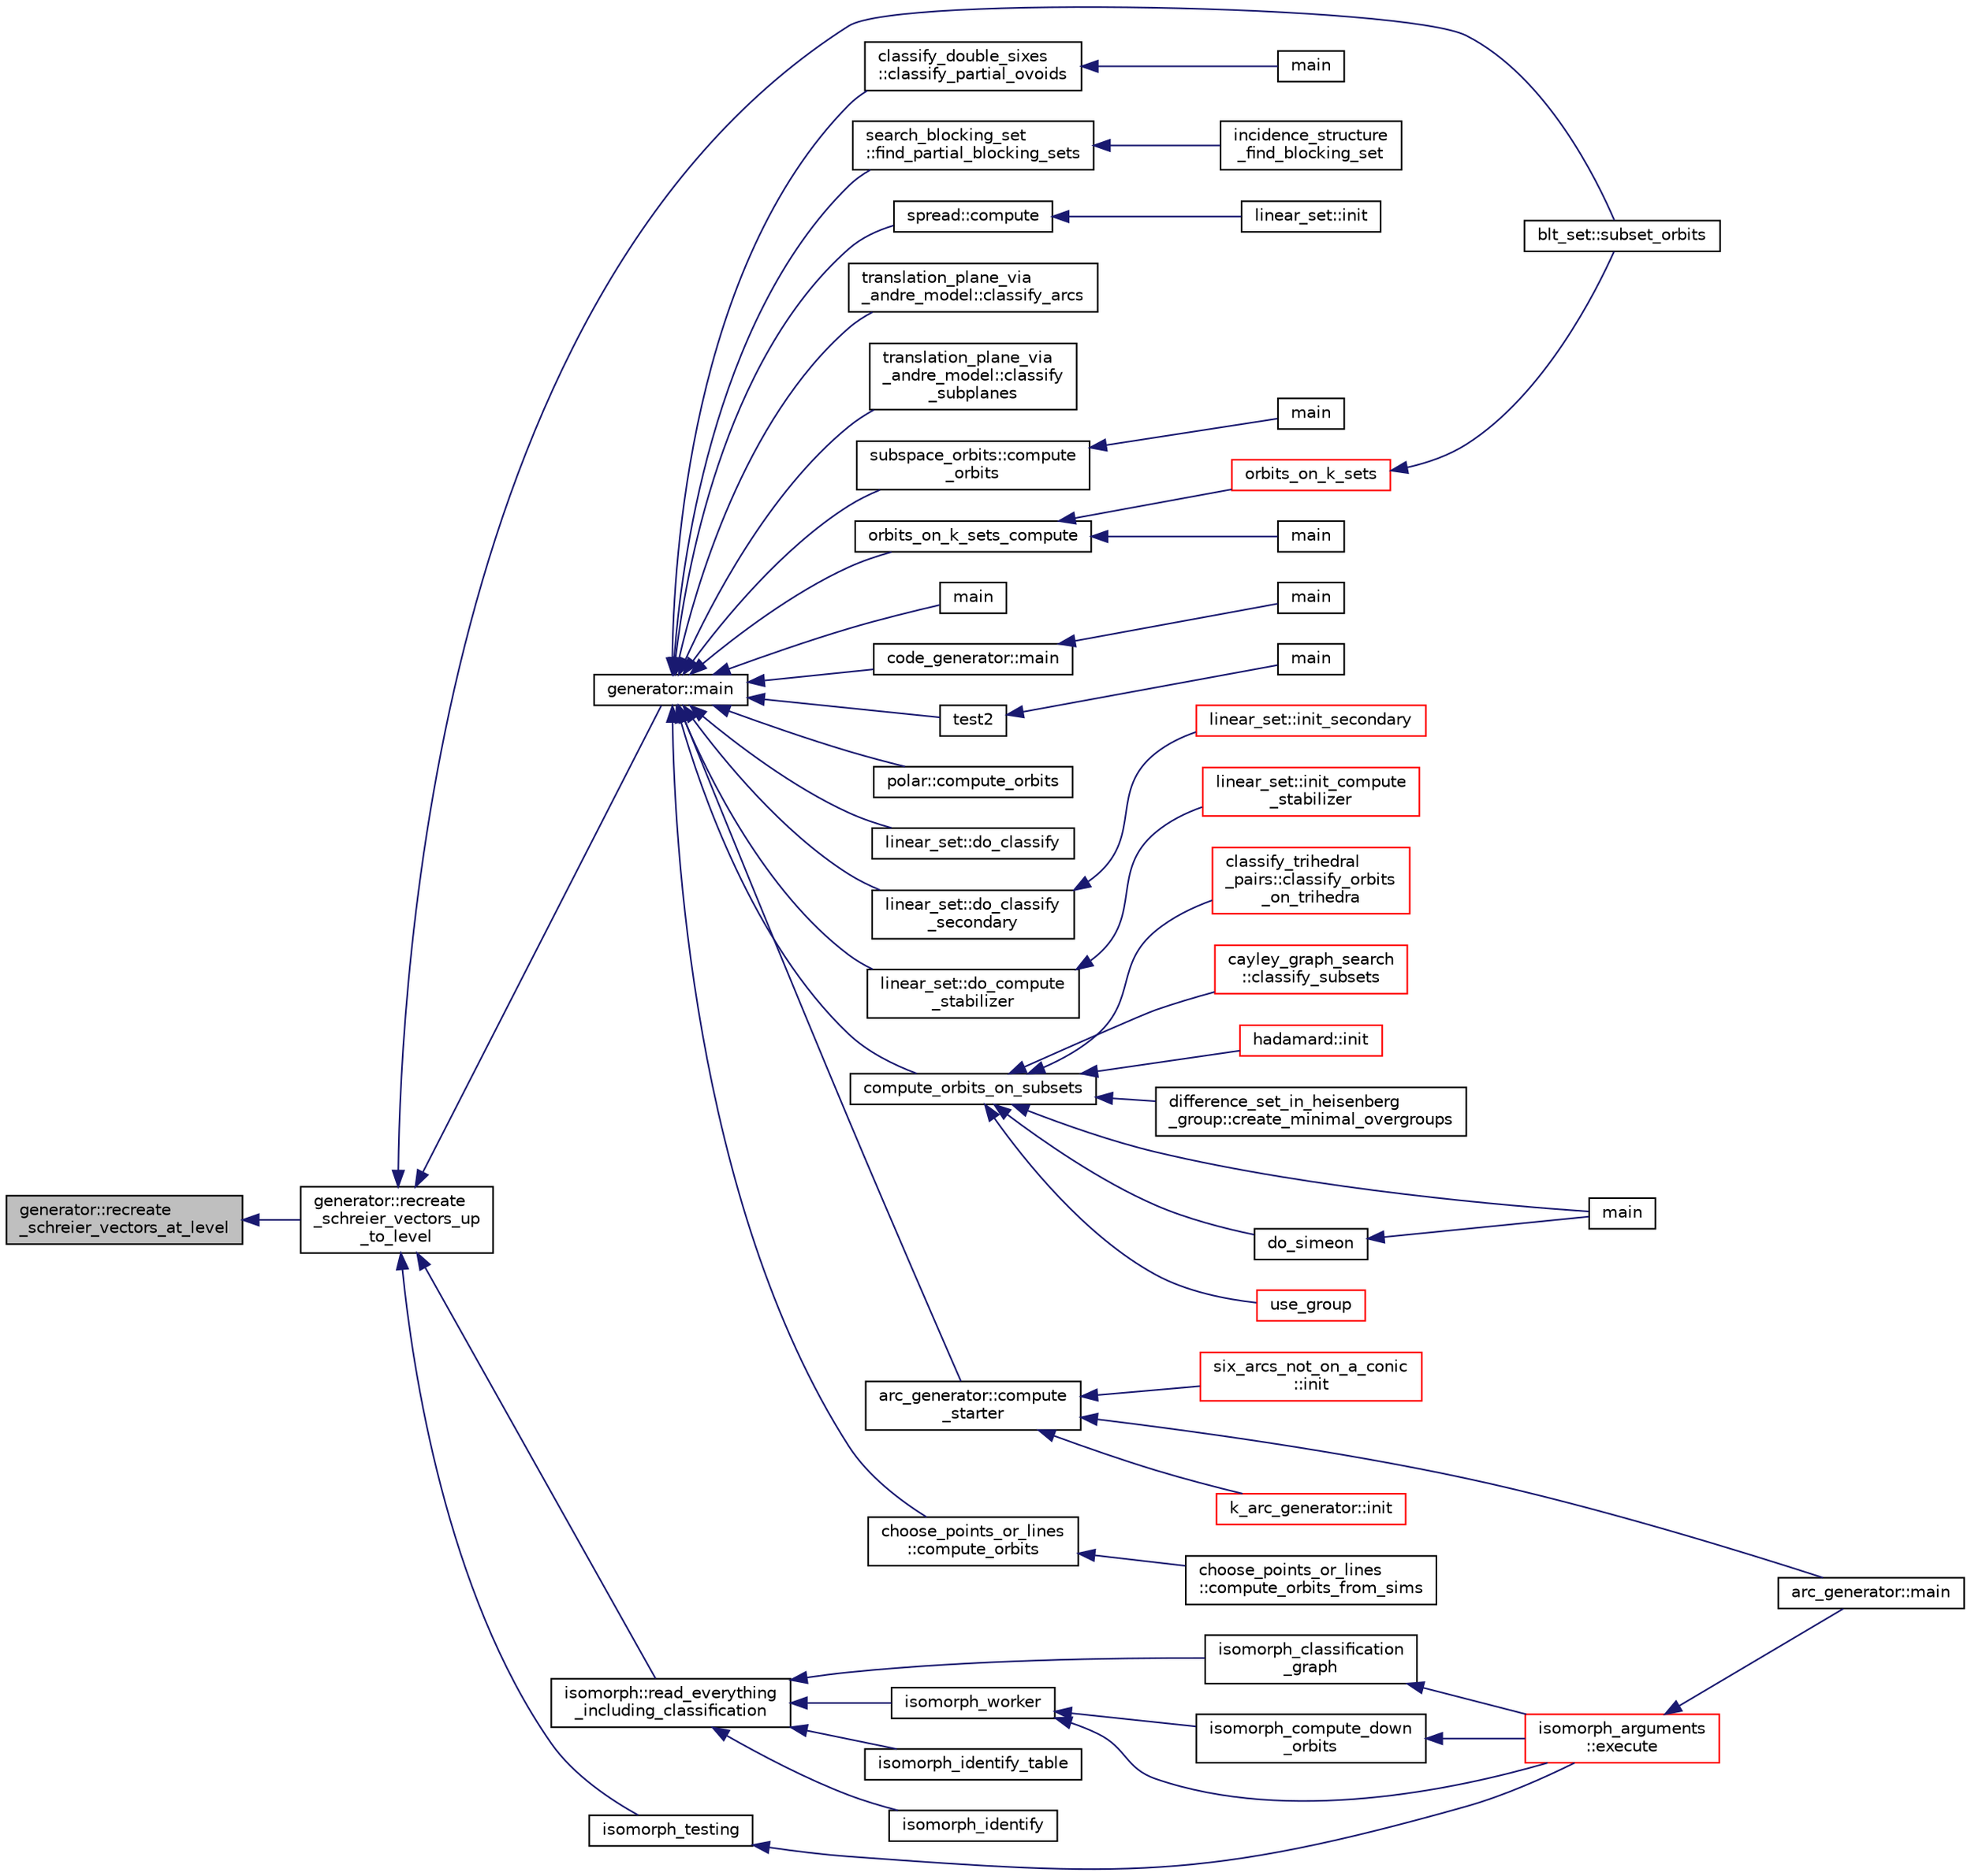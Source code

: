 digraph "generator::recreate_schreier_vectors_at_level"
{
  edge [fontname="Helvetica",fontsize="10",labelfontname="Helvetica",labelfontsize="10"];
  node [fontname="Helvetica",fontsize="10",shape=record];
  rankdir="LR";
  Node20527 [label="generator::recreate\l_schreier_vectors_at_level",height=0.2,width=0.4,color="black", fillcolor="grey75", style="filled", fontcolor="black"];
  Node20527 -> Node20528 [dir="back",color="midnightblue",fontsize="10",style="solid",fontname="Helvetica"];
  Node20528 [label="generator::recreate\l_schreier_vectors_up\l_to_level",height=0.2,width=0.4,color="black", fillcolor="white", style="filled",URL="$d7/d73/classgenerator.html#a2ca7599e91bb012d41153aec95f081f7"];
  Node20528 -> Node20529 [dir="back",color="midnightblue",fontsize="10",style="solid",fontname="Helvetica"];
  Node20529 [label="blt_set::subset_orbits",height=0.2,width=0.4,color="black", fillcolor="white", style="filled",URL="$d1/d3d/classblt__set.html#af8f79fc4346244acfa0e2c2d23c36993"];
  Node20528 -> Node20530 [dir="back",color="midnightblue",fontsize="10",style="solid",fontname="Helvetica"];
  Node20530 [label="generator::main",height=0.2,width=0.4,color="black", fillcolor="white", style="filled",URL="$d7/d73/classgenerator.html#a01abff8e9f231bf0d82e2e8e0061f242"];
  Node20530 -> Node20531 [dir="back",color="midnightblue",fontsize="10",style="solid",fontname="Helvetica"];
  Node20531 [label="main",height=0.2,width=0.4,color="black", fillcolor="white", style="filled",URL="$d2/d11/codes_8h.html#a217dbf8b442f20279ea00b898af96f52"];
  Node20530 -> Node20532 [dir="back",color="midnightblue",fontsize="10",style="solid",fontname="Helvetica"];
  Node20532 [label="code_generator::main",height=0.2,width=0.4,color="black", fillcolor="white", style="filled",URL="$db/d37/classcode__generator.html#ab3cf3a306e4032c2b471ac95321c599f"];
  Node20532 -> Node20533 [dir="back",color="midnightblue",fontsize="10",style="solid",fontname="Helvetica"];
  Node20533 [label="main",height=0.2,width=0.4,color="black", fillcolor="white", style="filled",URL="$d4/d4f/codes_8_c.html#a217dbf8b442f20279ea00b898af96f52"];
  Node20530 -> Node20534 [dir="back",color="midnightblue",fontsize="10",style="solid",fontname="Helvetica"];
  Node20534 [label="test2",height=0.2,width=0.4,color="black", fillcolor="white", style="filled",URL="$d9/db0/factor__space_8_c.html#a39d73a812e5fd8f1bc111e948368cb10"];
  Node20534 -> Node20535 [dir="back",color="midnightblue",fontsize="10",style="solid",fontname="Helvetica"];
  Node20535 [label="main",height=0.2,width=0.4,color="black", fillcolor="white", style="filled",URL="$d9/db0/factor__space_8_c.html#a3c04138a5bfe5d72780bb7e82a18e627"];
  Node20530 -> Node20536 [dir="back",color="midnightblue",fontsize="10",style="solid",fontname="Helvetica"];
  Node20536 [label="polar::compute_orbits",height=0.2,width=0.4,color="black", fillcolor="white", style="filled",URL="$da/d1c/classpolar.html#ac4c3c4f95d14c74ff4a3ec3f3479a1da"];
  Node20530 -> Node20537 [dir="back",color="midnightblue",fontsize="10",style="solid",fontname="Helvetica"];
  Node20537 [label="linear_set::do_classify",height=0.2,width=0.4,color="black", fillcolor="white", style="filled",URL="$dd/d86/classlinear__set.html#a3eb2dbce7fa8b71901dfc12f288ddd0c"];
  Node20530 -> Node20538 [dir="back",color="midnightblue",fontsize="10",style="solid",fontname="Helvetica"];
  Node20538 [label="linear_set::do_classify\l_secondary",height=0.2,width=0.4,color="black", fillcolor="white", style="filled",URL="$dd/d86/classlinear__set.html#a47eb7f9995f3343abd3bdfbf9a9a9162"];
  Node20538 -> Node20539 [dir="back",color="midnightblue",fontsize="10",style="solid",fontname="Helvetica"];
  Node20539 [label="linear_set::init_secondary",height=0.2,width=0.4,color="red", fillcolor="white", style="filled",URL="$dd/d86/classlinear__set.html#a7bf8cd7805559b5762921687a7c1ed97"];
  Node20530 -> Node20541 [dir="back",color="midnightblue",fontsize="10",style="solid",fontname="Helvetica"];
  Node20541 [label="linear_set::do_compute\l_stabilizer",height=0.2,width=0.4,color="black", fillcolor="white", style="filled",URL="$dd/d86/classlinear__set.html#ae8f58ded28fb5370f4459cca42b7463b"];
  Node20541 -> Node20542 [dir="back",color="midnightblue",fontsize="10",style="solid",fontname="Helvetica"];
  Node20542 [label="linear_set::init_compute\l_stabilizer",height=0.2,width=0.4,color="red", fillcolor="white", style="filled",URL="$dd/d86/classlinear__set.html#a0cc3eaec1896fdc977b62e94623b055b"];
  Node20530 -> Node20544 [dir="back",color="midnightblue",fontsize="10",style="solid",fontname="Helvetica"];
  Node20544 [label="compute_orbits_on_subsets",height=0.2,width=0.4,color="black", fillcolor="white", style="filled",URL="$d3/d35/snakes__and__ladders__global_8_c.html#af33697aede0480110b1227f727252637"];
  Node20544 -> Node20545 [dir="back",color="midnightblue",fontsize="10",style="solid",fontname="Helvetica"];
  Node20545 [label="cayley_graph_search\l::classify_subsets",height=0.2,width=0.4,color="red", fillcolor="white", style="filled",URL="$de/dae/classcayley__graph__search.html#a4cf8a90752e018a281481ac80ad52c4b"];
  Node20544 -> Node20548 [dir="back",color="midnightblue",fontsize="10",style="solid",fontname="Helvetica"];
  Node20548 [label="hadamard::init",height=0.2,width=0.4,color="red", fillcolor="white", style="filled",URL="$d7/dbb/classhadamard.html#a16af359850b8bdd0d2a73e260d496c33"];
  Node20544 -> Node20550 [dir="back",color="midnightblue",fontsize="10",style="solid",fontname="Helvetica"];
  Node20550 [label="difference_set_in_heisenberg\l_group::create_minimal_overgroups",height=0.2,width=0.4,color="black", fillcolor="white", style="filled",URL="$de/d8a/classdifference__set__in__heisenberg__group.html#a9bde5ad5da3ebaebf98fbfd3e8110b79"];
  Node20544 -> Node20551 [dir="back",color="midnightblue",fontsize="10",style="solid",fontname="Helvetica"];
  Node20551 [label="main",height=0.2,width=0.4,color="black", fillcolor="white", style="filled",URL="$d5/d13/simeon_8_c.html#ae66f6b31b5ad750f1fe042a706a4e3d4"];
  Node20544 -> Node20552 [dir="back",color="midnightblue",fontsize="10",style="solid",fontname="Helvetica"];
  Node20552 [label="do_simeon",height=0.2,width=0.4,color="black", fillcolor="white", style="filled",URL="$d5/d13/simeon_8_c.html#a36cf3f9cb484fa44da7a7dfcbe9385d0"];
  Node20552 -> Node20551 [dir="back",color="midnightblue",fontsize="10",style="solid",fontname="Helvetica"];
  Node20544 -> Node20553 [dir="back",color="midnightblue",fontsize="10",style="solid",fontname="Helvetica"];
  Node20553 [label="use_group",height=0.2,width=0.4,color="red", fillcolor="white", style="filled",URL="$d9/d9f/all__cliques_8_c.html#aba62531e97173264c39afe2c7857af31"];
  Node20544 -> Node20555 [dir="back",color="midnightblue",fontsize="10",style="solid",fontname="Helvetica"];
  Node20555 [label="classify_trihedral\l_pairs::classify_orbits\l_on_trihedra",height=0.2,width=0.4,color="red", fillcolor="white", style="filled",URL="$d1/d21/classclassify__trihedral__pairs.html#a99625621bfba4bb65b3d60304b306539"];
  Node20530 -> Node20562 [dir="back",color="midnightblue",fontsize="10",style="solid",fontname="Helvetica"];
  Node20562 [label="orbits_on_k_sets_compute",height=0.2,width=0.4,color="black", fillcolor="white", style="filled",URL="$d3/d35/snakes__and__ladders__global_8_c.html#a96743526b15703539d544499276aaa71"];
  Node20562 -> Node20563 [dir="back",color="midnightblue",fontsize="10",style="solid",fontname="Helvetica"];
  Node20563 [label="main",height=0.2,width=0.4,color="black", fillcolor="white", style="filled",URL="$d9/d5f/example__fano__plane_8_c.html#ae66f6b31b5ad750f1fe042a706a4e3d4"];
  Node20562 -> Node20564 [dir="back",color="midnightblue",fontsize="10",style="solid",fontname="Helvetica"];
  Node20564 [label="orbits_on_k_sets",height=0.2,width=0.4,color="red", fillcolor="white", style="filled",URL="$d3/d35/snakes__and__ladders__global_8_c.html#afe3d79116aa8b4d1a93d444a3a979b6e"];
  Node20564 -> Node20529 [dir="back",color="midnightblue",fontsize="10",style="solid",fontname="Helvetica"];
  Node20530 -> Node20572 [dir="back",color="midnightblue",fontsize="10",style="solid",fontname="Helvetica"];
  Node20572 [label="arc_generator::compute\l_starter",height=0.2,width=0.4,color="black", fillcolor="white", style="filled",URL="$d4/d21/classarc__generator.html#aad1dcec3a1c302e743d574bd1ac857d9"];
  Node20572 -> Node20571 [dir="back",color="midnightblue",fontsize="10",style="solid",fontname="Helvetica"];
  Node20571 [label="arc_generator::main",height=0.2,width=0.4,color="black", fillcolor="white", style="filled",URL="$d4/d21/classarc__generator.html#ad80140b51b165dad1fe6ab232be7829a"];
  Node20572 -> Node20573 [dir="back",color="midnightblue",fontsize="10",style="solid",fontname="Helvetica"];
  Node20573 [label="k_arc_generator::init",height=0.2,width=0.4,color="red", fillcolor="white", style="filled",URL="$d6/dd8/classk__arc__generator.html#a6036d9f52ede9f8ca681505626b5361d"];
  Node20572 -> Node20575 [dir="back",color="midnightblue",fontsize="10",style="solid",fontname="Helvetica"];
  Node20575 [label="six_arcs_not_on_a_conic\l::init",height=0.2,width=0.4,color="red", fillcolor="white", style="filled",URL="$d8/de6/classsix__arcs__not__on__a__conic.html#a7a4d5cf8a098488729934cfa8a70944a"];
  Node20530 -> Node20577 [dir="back",color="midnightblue",fontsize="10",style="solid",fontname="Helvetica"];
  Node20577 [label="choose_points_or_lines\l::compute_orbits",height=0.2,width=0.4,color="black", fillcolor="white", style="filled",URL="$d6/d75/classchoose__points__or__lines.html#adc353e2d41dc8a39563322c8cdd85f61"];
  Node20577 -> Node20578 [dir="back",color="midnightblue",fontsize="10",style="solid",fontname="Helvetica"];
  Node20578 [label="choose_points_or_lines\l::compute_orbits_from_sims",height=0.2,width=0.4,color="black", fillcolor="white", style="filled",URL="$d6/d75/classchoose__points__or__lines.html#a4fcac2dadf459d7c75187a00a4bd64aa"];
  Node20530 -> Node20579 [dir="back",color="midnightblue",fontsize="10",style="solid",fontname="Helvetica"];
  Node20579 [label="classify_double_sixes\l::classify_partial_ovoids",height=0.2,width=0.4,color="black", fillcolor="white", style="filled",URL="$dd/d23/classclassify__double__sixes.html#a2253fca143a0e8a3e39655eb05668ae9"];
  Node20579 -> Node20580 [dir="back",color="midnightblue",fontsize="10",style="solid",fontname="Helvetica"];
  Node20580 [label="main",height=0.2,width=0.4,color="black", fillcolor="white", style="filled",URL="$df/df8/surface__classify_8_c.html#a217dbf8b442f20279ea00b898af96f52"];
  Node20530 -> Node20581 [dir="back",color="midnightblue",fontsize="10",style="solid",fontname="Helvetica"];
  Node20581 [label="search_blocking_set\l::find_partial_blocking_sets",height=0.2,width=0.4,color="black", fillcolor="white", style="filled",URL="$dc/d36/classsearch__blocking__set.html#ad3fdb3d356db75a02c406bc9d4e9e9b6"];
  Node20581 -> Node20582 [dir="back",color="midnightblue",fontsize="10",style="solid",fontname="Helvetica"];
  Node20582 [label="incidence_structure\l_find_blocking_set",height=0.2,width=0.4,color="black", fillcolor="white", style="filled",URL="$df/d74/tl__geometry_8h.html#a8e3d42d0018f8a804b9686b1c4951186"];
  Node20530 -> Node20583 [dir="back",color="midnightblue",fontsize="10",style="solid",fontname="Helvetica"];
  Node20583 [label="spread::compute",height=0.2,width=0.4,color="black", fillcolor="white", style="filled",URL="$da/dc1/classspread.html#a9674466d3e03b8dad79882299c638a21"];
  Node20583 -> Node20584 [dir="back",color="midnightblue",fontsize="10",style="solid",fontname="Helvetica"];
  Node20584 [label="linear_set::init",height=0.2,width=0.4,color="black", fillcolor="white", style="filled",URL="$dd/d86/classlinear__set.html#a7ab24e84423749047d5465cb15505475"];
  Node20530 -> Node20585 [dir="back",color="midnightblue",fontsize="10",style="solid",fontname="Helvetica"];
  Node20585 [label="translation_plane_via\l_andre_model::classify_arcs",height=0.2,width=0.4,color="black", fillcolor="white", style="filled",URL="$d1/dcc/classtranslation__plane__via__andre__model.html#ac8f002e812a8b152d41e806688601c5e"];
  Node20530 -> Node20586 [dir="back",color="midnightblue",fontsize="10",style="solid",fontname="Helvetica"];
  Node20586 [label="translation_plane_via\l_andre_model::classify\l_subplanes",height=0.2,width=0.4,color="black", fillcolor="white", style="filled",URL="$d1/dcc/classtranslation__plane__via__andre__model.html#a794fefa95f0a7f7b887133375988ee55"];
  Node20530 -> Node20587 [dir="back",color="midnightblue",fontsize="10",style="solid",fontname="Helvetica"];
  Node20587 [label="subspace_orbits::compute\l_orbits",height=0.2,width=0.4,color="black", fillcolor="white", style="filled",URL="$d2/d9f/classsubspace__orbits.html#a2778f8d49cde1675de1ef6acfe180b63"];
  Node20587 -> Node20588 [dir="back",color="midnightblue",fontsize="10",style="solid",fontname="Helvetica"];
  Node20588 [label="main",height=0.2,width=0.4,color="black", fillcolor="white", style="filled",URL="$da/dd5/subspace__orbits__main_8_c.html#a217dbf8b442f20279ea00b898af96f52"];
  Node20528 -> Node20589 [dir="back",color="midnightblue",fontsize="10",style="solid",fontname="Helvetica"];
  Node20589 [label="isomorph::read_everything\l_including_classification",height=0.2,width=0.4,color="black", fillcolor="white", style="filled",URL="$d3/d5f/classisomorph.html#aa6a56e4522d3133a6ea65c9ac6de3924"];
  Node20589 -> Node20590 [dir="back",color="midnightblue",fontsize="10",style="solid",fontname="Helvetica"];
  Node20590 [label="isomorph_classification\l_graph",height=0.2,width=0.4,color="black", fillcolor="white", style="filled",URL="$d4/d7e/isomorph__global_8_c.html#a027e803e6cab7af4c400a71663bf4715"];
  Node20590 -> Node20569 [dir="back",color="midnightblue",fontsize="10",style="solid",fontname="Helvetica"];
  Node20569 [label="isomorph_arguments\l::execute",height=0.2,width=0.4,color="red", fillcolor="white", style="filled",URL="$d5/de4/classisomorph__arguments.html#aa85e472d14906abdd5672dc66027583e"];
  Node20569 -> Node20571 [dir="back",color="midnightblue",fontsize="10",style="solid",fontname="Helvetica"];
  Node20589 -> Node20591 [dir="back",color="midnightblue",fontsize="10",style="solid",fontname="Helvetica"];
  Node20591 [label="isomorph_identify",height=0.2,width=0.4,color="black", fillcolor="white", style="filled",URL="$d4/d7e/isomorph__global_8_c.html#aa0fe57c73d5668eee10a6022ada7f6a3"];
  Node20589 -> Node20592 [dir="back",color="midnightblue",fontsize="10",style="solid",fontname="Helvetica"];
  Node20592 [label="isomorph_identify_table",height=0.2,width=0.4,color="black", fillcolor="white", style="filled",URL="$d4/d7e/isomorph__global_8_c.html#a9fd19ea945561cf2a6bb5c72dd4b1cb2"];
  Node20589 -> Node20593 [dir="back",color="midnightblue",fontsize="10",style="solid",fontname="Helvetica"];
  Node20593 [label="isomorph_worker",height=0.2,width=0.4,color="black", fillcolor="white", style="filled",URL="$d4/d7e/isomorph__global_8_c.html#ace3bb6ec719b02a35534309d4d3fe99a"];
  Node20593 -> Node20569 [dir="back",color="midnightblue",fontsize="10",style="solid",fontname="Helvetica"];
  Node20593 -> Node20568 [dir="back",color="midnightblue",fontsize="10",style="solid",fontname="Helvetica"];
  Node20568 [label="isomorph_compute_down\l_orbits",height=0.2,width=0.4,color="black", fillcolor="white", style="filled",URL="$d4/d7e/isomorph__global_8_c.html#a3613cea19158edd30958c4edecd97d53"];
  Node20568 -> Node20569 [dir="back",color="midnightblue",fontsize="10",style="solid",fontname="Helvetica"];
  Node20528 -> Node20594 [dir="back",color="midnightblue",fontsize="10",style="solid",fontname="Helvetica"];
  Node20594 [label="isomorph_testing",height=0.2,width=0.4,color="black", fillcolor="white", style="filled",URL="$d4/d7e/isomorph__global_8_c.html#a5a73cbe9f89c4727f086482ee2d238f9"];
  Node20594 -> Node20569 [dir="back",color="midnightblue",fontsize="10",style="solid",fontname="Helvetica"];
}
